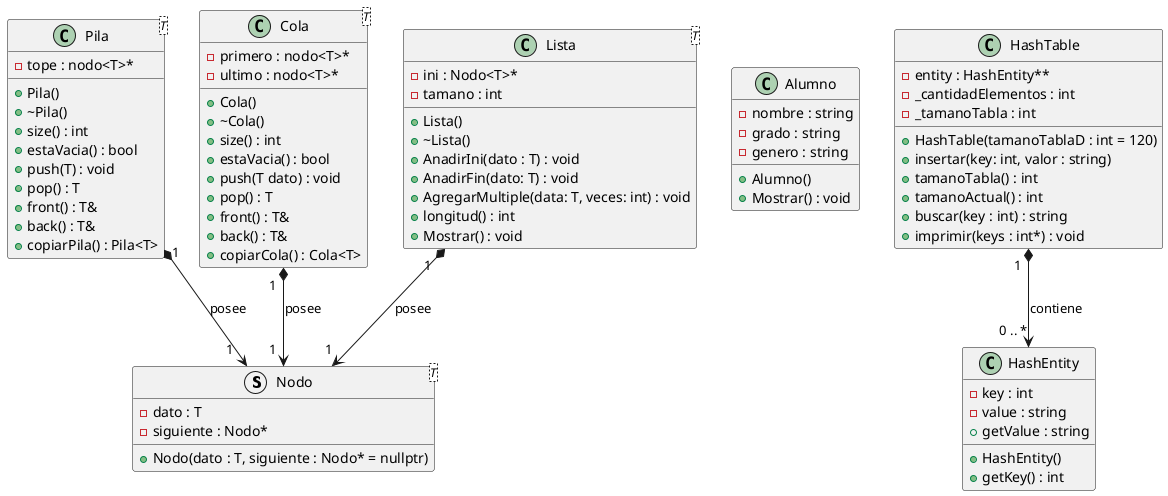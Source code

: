 @startuml
struct Nodo<T>
{
    -dato : T
    -siguiente : Nodo* 
    +Nodo(dato : T, siguiente : Nodo* = nullptr)
}
class Pila <T>
{
    -tope : nodo<T>*
    +Pila()
    +~Pila()
    +size() : int
    +estaVacia() : bool
    +push(T) : void
    +pop() : T
    +front() : T&
    +back() : T&
    +copiarPila() : Pila<T>
}
class Cola<T>
{
    -primero : nodo<T>*
    -ultimo : nodo<T>*
    +Cola()
    +~Cola()
    +size() : int
    +estaVacia() : bool
    +push(T dato) : void
    +pop() : T
    +front() : T&
    +back() : T&
    +copiarCola() : Cola<T>
}
class Lista<T>
{
    -ini : Nodo<T>*
    -tamano : int
    +Lista()
    +~Lista()
    +AnadirIni(dato : T) : void
    +AnadirFin(dato: T) : void
    +AgregarMultiple(data: T, veces: int) : void
    +longitud() : int
    +Mostrar() : void
}
class Alumno
{
    -nombre : string
    -grado : string
    -genero : string
    +Alumno()
    +Mostrar() : void
}
class HashEntity
{
    -key : int
    -value : string
    +HashEntity()
    +getKey() : int
    +getValue : string
}
class HashTable
{
    -entity : HashEntity** 
    -_cantidadElementos : int
    -_tamanoTabla : int
    +HashTable(tamanoTablaD : int = 120)
    +insertar(key: int, valor : string)
    +tamanoTabla() : int
    +tamanoActual() : int
    +buscar(key : int) : string
    +imprimir(keys : int*) : void
}

HashTable "1  " *--> " 0 .. *" HashEntity : contiene
Pila "1  " *--> "1  " Nodo : posee
Cola "1  " *--> "1  " Nodo : posee
Lista "1  " *--> "1  " Nodo : posee

@enduml